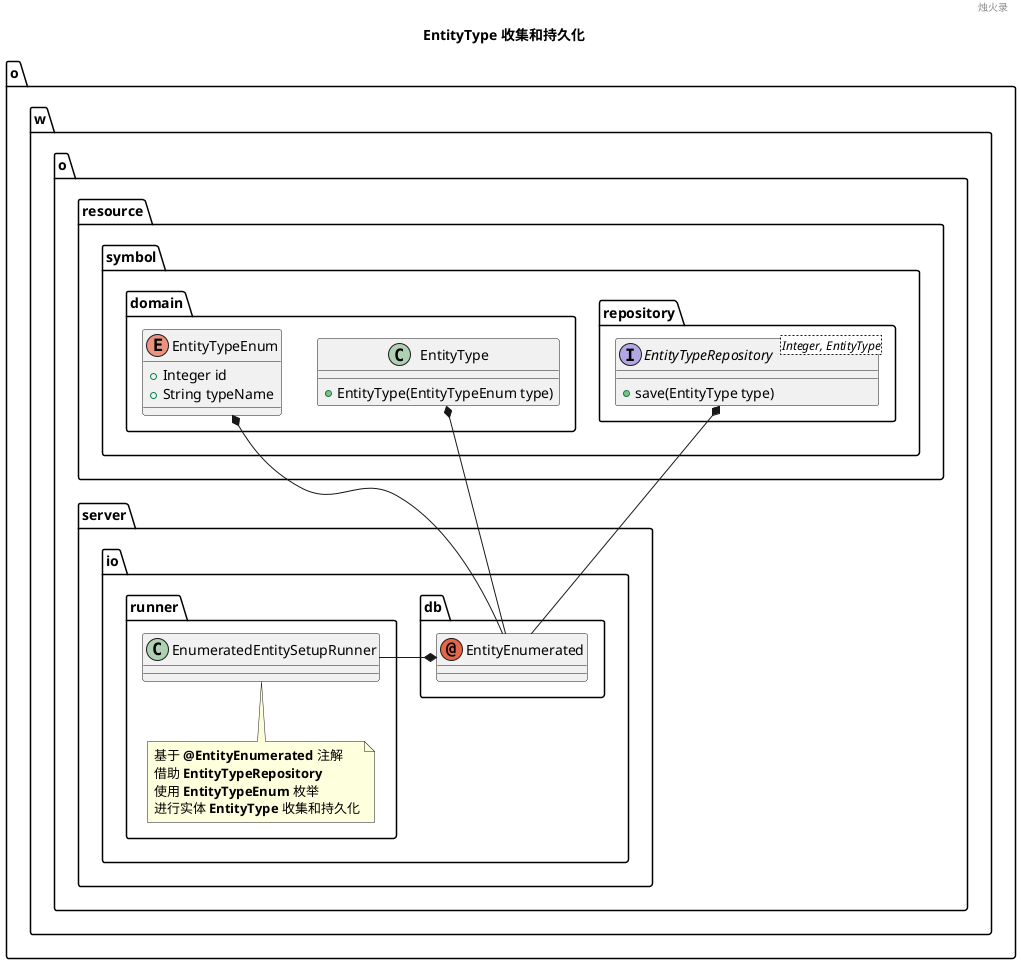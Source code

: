 @startuml

header 烛火录
title EntityType 收集和持久化

package o.w.o.server.io.db {
  annotation EntityEnumerated {}
}

package o.w.o.resource.symbol {
  package repository {
    interface EntityTypeRepository<Integer, EntityType> {
      + save(EntityType type)
    }
  }

  package domain {
    class EntityType {
      + EntityType(EntityTypeEnum type)
    }
    enum EntityTypeEnum {
      + Integer id
      + String typeName
    }
  }
}

EntityType *-- EntityEnumerated
EntityTypeRepository *-- EntityEnumerated
EntityTypeEnum *-- EntityEnumerated

package o.w.o.server.io.runner {
  class EnumeratedEntitySetupRunner {}
  note bottom of EnumeratedEntitySetupRunner
    基于 <b>@EntityEnumerated</b> 注解
    借助 <b>EntityTypeRepository</b>
    使用 <b>EntityTypeEnum</b> 枚举
    进行实体 <b>EntityType</b> 收集和持久化
  end note
}
EnumeratedEntitySetupRunner -right--* EntityEnumerated
@enduml